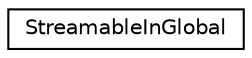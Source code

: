 digraph "Иерархия классов. Графический вид."
{
 // LATEX_PDF_SIZE
  edge [fontname="Helvetica",fontsize="10",labelfontname="Helvetica",labelfontsize="10"];
  node [fontname="Helvetica",fontsize="10",shape=record];
  rankdir="LR";
  Node0 [label="StreamableInGlobal",height=0.2,width=0.4,color="black", fillcolor="white", style="filled",URL="$classStreamableInGlobal.html",tooltip=" "];
}
